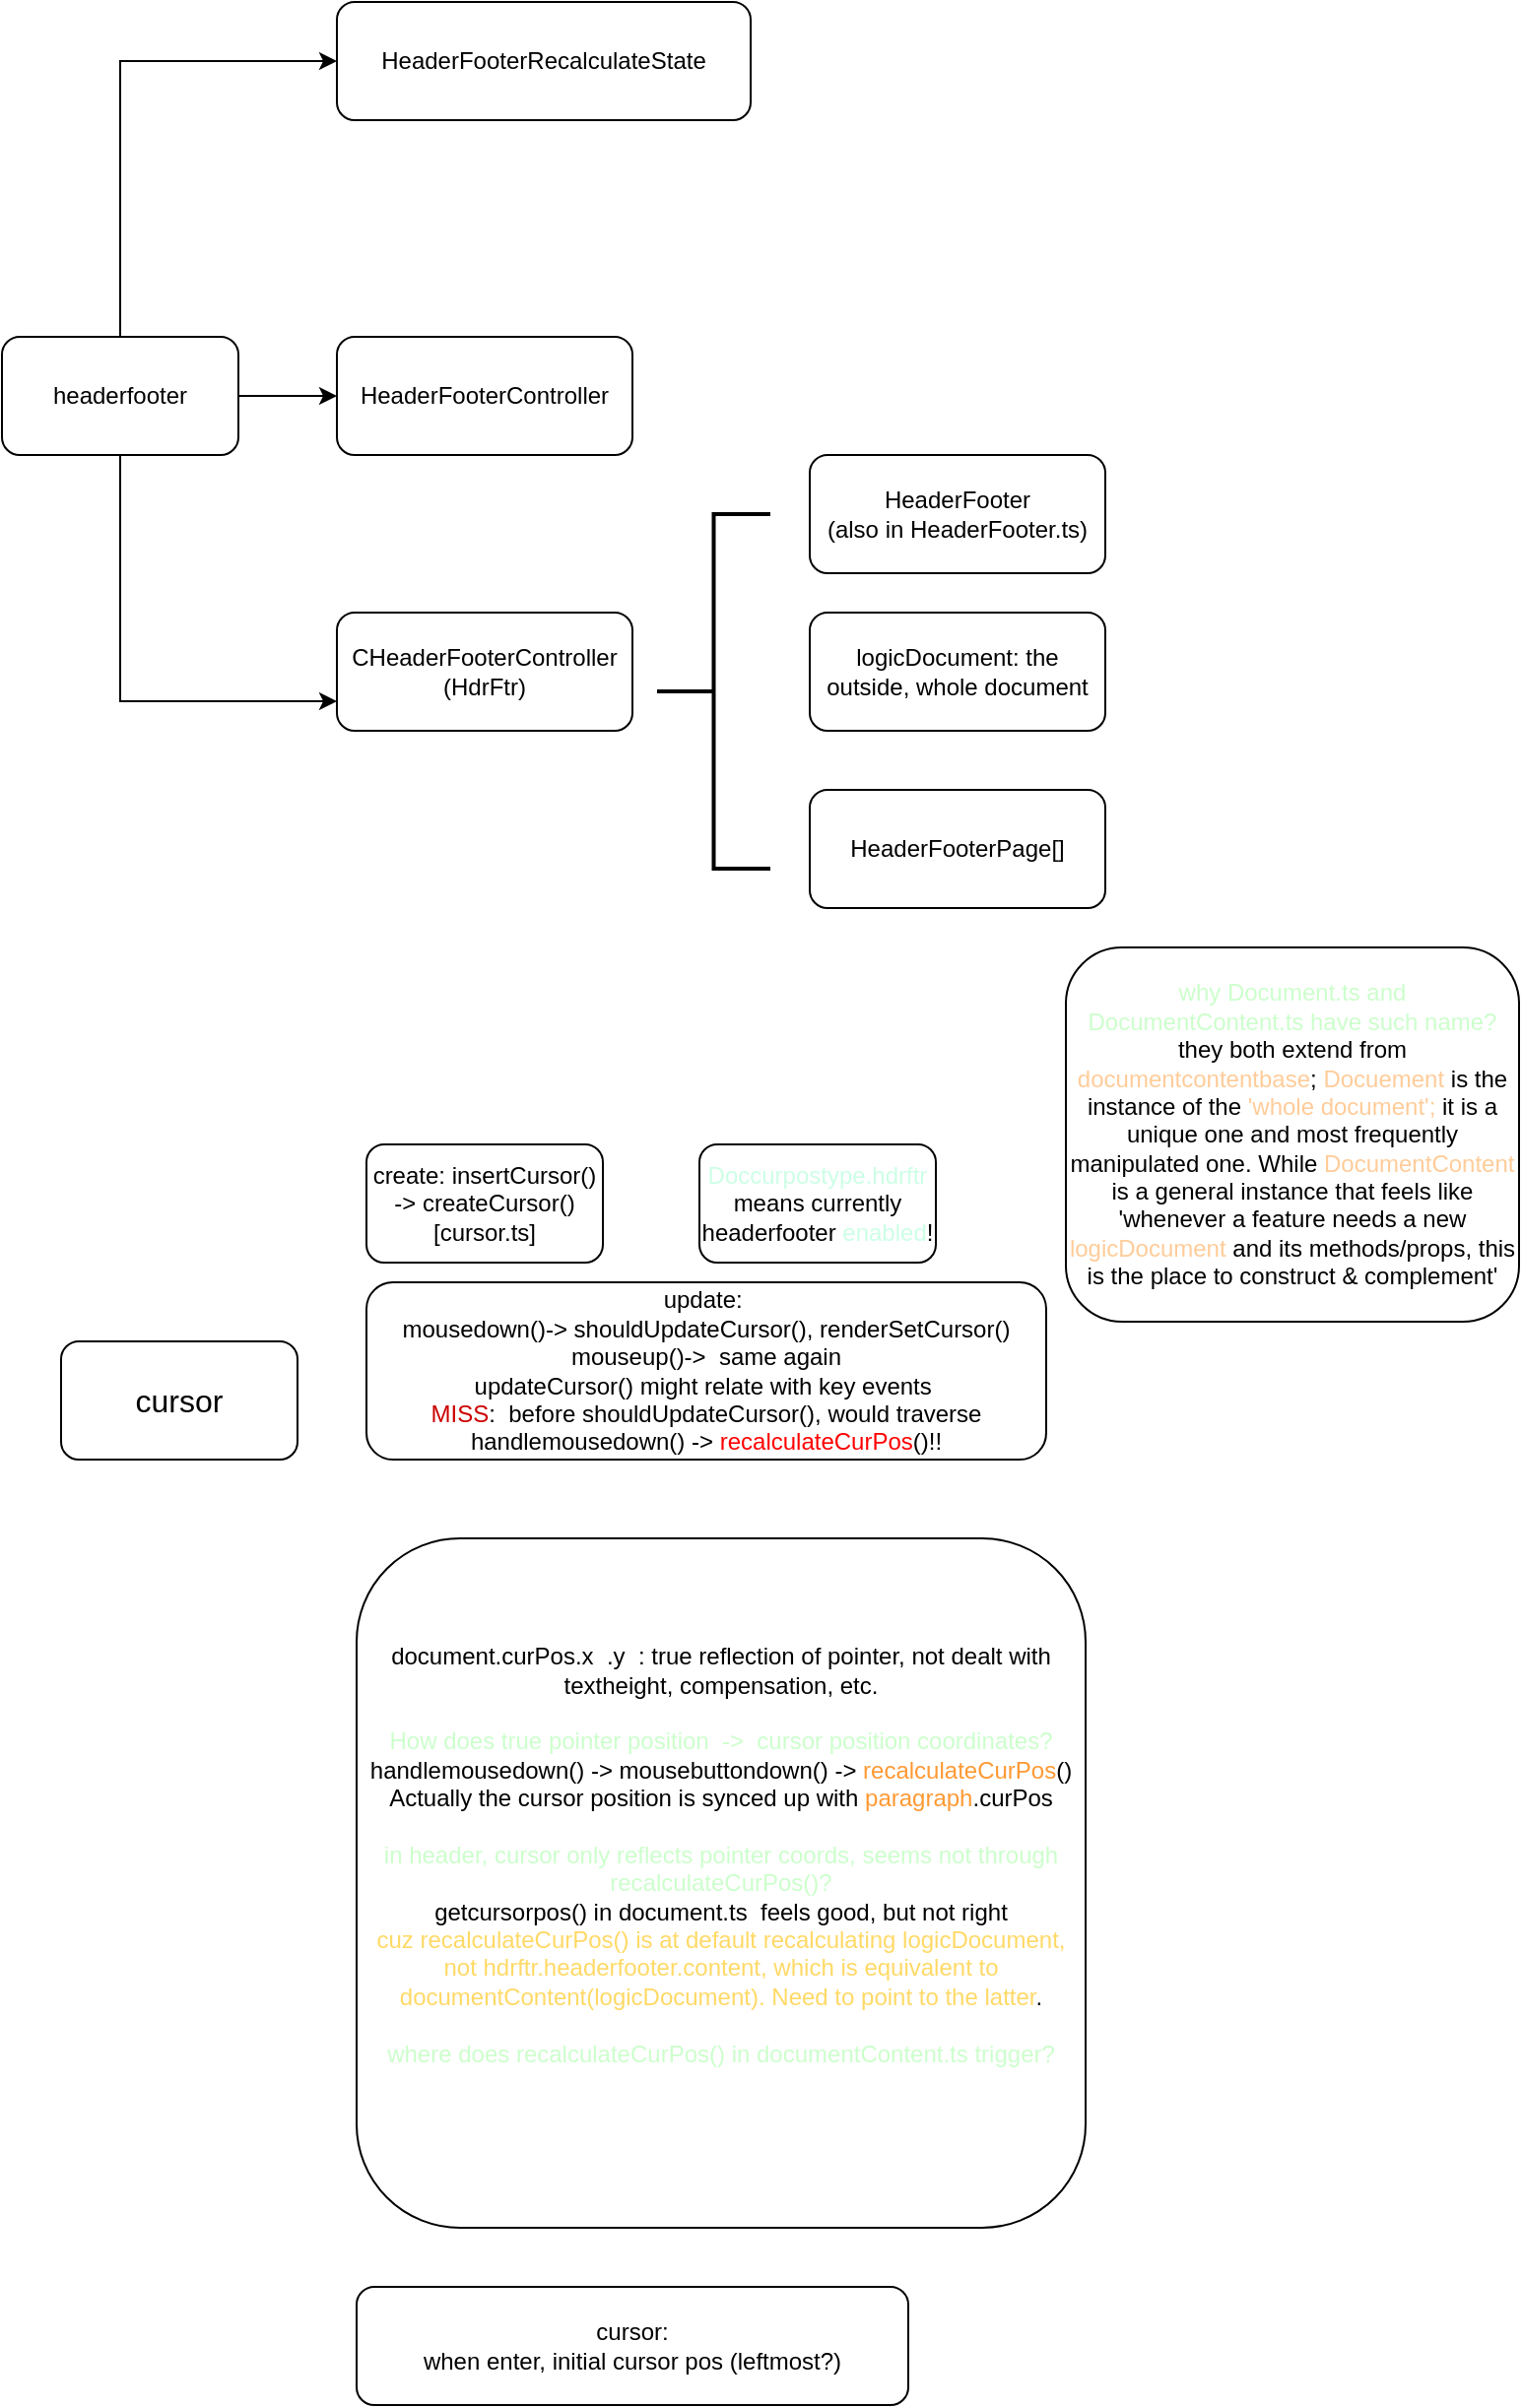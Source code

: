 <mxfile version="13.0.9">
    <diagram id="6hGFLwfOUW9BJ-s0fimq" name="Page-1">
        <mxGraphModel dx="805" dy="519" grid="1" gridSize="10" guides="1" tooltips="1" connect="1" arrows="1" fold="1" page="1" pageScale="1" pageWidth="827" pageHeight="1169" math="0" shadow="0">
            <root>
                <mxCell id="0"/>
                <mxCell id="1" parent="0"/>
                <mxCell id="19" value="&lt;font style=&quot;font-size: 16px&quot;&gt;cursor&lt;/font&gt;" style="rounded=1;whiteSpace=wrap;html=1;" parent="1" vertex="1">
                    <mxGeometry x="90" y="720" width="120" height="60" as="geometry"/>
                </mxCell>
                <mxCell id="26" value="" style="edgeStyle=orthogonalEdgeStyle;rounded=0;orthogonalLoop=1;jettySize=auto;html=1;entryX=0;entryY=0.75;entryDx=0;entryDy=0;" parent="1" source="21" target="22" edge="1">
                    <mxGeometry relative="1" as="geometry">
                        <mxPoint x="120" y="350" as="targetPoint"/>
                        <Array as="points">
                            <mxPoint x="120" y="395"/>
                        </Array>
                    </mxGeometry>
                </mxCell>
                <mxCell id="27" value="" style="edgeStyle=orthogonalEdgeStyle;rounded=0;orthogonalLoop=1;jettySize=auto;html=1;" parent="1" source="21" target="23" edge="1">
                    <mxGeometry relative="1" as="geometry"/>
                </mxCell>
                <mxCell id="29" value="" style="edgeStyle=orthogonalEdgeStyle;rounded=0;orthogonalLoop=1;jettySize=auto;html=1;entryX=0;entryY=0.5;entryDx=0;entryDy=0;" parent="1" source="21" target="24" edge="1">
                    <mxGeometry relative="1" as="geometry">
                        <mxPoint x="120" y="130" as="targetPoint"/>
                        <Array as="points">
                            <mxPoint x="120" y="70"/>
                        </Array>
                    </mxGeometry>
                </mxCell>
                <mxCell id="21" value="headerfooter" style="rounded=1;whiteSpace=wrap;html=1;" parent="1" vertex="1">
                    <mxGeometry x="60" y="210" width="120" height="60" as="geometry"/>
                </mxCell>
                <mxCell id="22" value="CHeaderFooterController&lt;br&gt;(HdrFtr)" style="rounded=1;whiteSpace=wrap;html=1;" parent="1" vertex="1">
                    <mxGeometry x="230" y="350" width="150" height="60" as="geometry"/>
                </mxCell>
                <mxCell id="33" value="logicDocument: the outside, whole document" style="rounded=1;whiteSpace=wrap;html=1;" parent="1" vertex="1">
                    <mxGeometry x="470" y="350" width="150" height="60" as="geometry"/>
                </mxCell>
                <mxCell id="23" value="HeaderFooterController" style="rounded=1;whiteSpace=wrap;html=1;" parent="1" vertex="1">
                    <mxGeometry x="230" y="210" width="150" height="60" as="geometry"/>
                </mxCell>
                <mxCell id="24" value="HeaderFooterRecalculateState" style="rounded=1;whiteSpace=wrap;html=1;" parent="1" vertex="1">
                    <mxGeometry x="230" y="40" width="210" height="60" as="geometry"/>
                </mxCell>
                <mxCell id="30" value="create: insertCursor() -&amp;gt; createCursor()[cursor.ts]" style="rounded=1;whiteSpace=wrap;html=1;" parent="1" vertex="1">
                    <mxGeometry x="245" y="620" width="120" height="60" as="geometry"/>
                </mxCell>
                <mxCell id="31" value="update:&amp;nbsp;&lt;br&gt;mousedown()-&amp;gt; shouldUpdateCursor(), renderSetCursor()&lt;br&gt;mouseup()-&amp;gt;&amp;nbsp; same again&lt;br&gt;updateCursor() might relate with key events&amp;nbsp;&lt;br&gt;&lt;font color=&quot;#cc0000&quot;&gt;MISS&lt;/font&gt;:&amp;nbsp; before shouldUpdateCursor(), would traverse handlemousedown() -&amp;gt; &lt;font color=&quot;#ff0000&quot;&gt;recalculateCurPos&lt;/font&gt;()!!" style="rounded=1;whiteSpace=wrap;html=1;" parent="1" vertex="1">
                    <mxGeometry x="245" y="690" width="345" height="90" as="geometry"/>
                </mxCell>
                <mxCell id="38" value="HeaderFooterPage[]" style="rounded=1;whiteSpace=wrap;html=1;" parent="1" vertex="1">
                    <mxGeometry x="470" y="440" width="150" height="60" as="geometry"/>
                </mxCell>
                <mxCell id="39" value="HeaderFooter&lt;br&gt;(also in HeaderFooter.ts)" style="rounded=1;whiteSpace=wrap;html=1;" parent="1" vertex="1">
                    <mxGeometry x="470" y="270" width="150" height="60" as="geometry"/>
                </mxCell>
                <mxCell id="40" value="" style="strokeWidth=2;html=1;shape=mxgraph.flowchart.annotation_2;align=left;labelPosition=right;pointerEvents=1;" parent="1" vertex="1">
                    <mxGeometry x="392.5" y="300" width="57.5" height="180" as="geometry"/>
                </mxCell>
                <mxCell id="41" value="cursor:&lt;br&gt;when enter, initial cursor pos (leftmost?)" style="rounded=1;whiteSpace=wrap;html=1;" parent="1" vertex="1">
                    <mxGeometry x="240" y="1200" width="280" height="60" as="geometry"/>
                </mxCell>
                <mxCell id="43" value="document.curPos.x&amp;nbsp; .y&amp;nbsp; : true reflection of pointer, not dealt with textheight, compensation, etc.&lt;br&gt;&lt;br&gt;&lt;font color=&quot;#ccffcc&quot;&gt;How does true pointer position&amp;nbsp; -&amp;gt;&amp;nbsp; cursor position coordinates?&lt;/font&gt;&lt;br&gt;handlemousedown() -&amp;gt; mousebuttondown() -&amp;gt; &lt;font color=&quot;#ff9933&quot;&gt;recalculateCurPos&lt;/font&gt;()&lt;br&gt;Actually the cursor position is synced up with &lt;font color=&quot;#ff9933&quot;&gt;paragraph&lt;/font&gt;.curPos&lt;br&gt;&lt;br&gt;&lt;font color=&quot;#ccffcc&quot;&gt;in header, cursor only reflects pointer coords, seems not through recalculateCurPos()?&lt;/font&gt;&lt;br&gt;getcursorpos() in document.ts&amp;nbsp; feels good, but not right&lt;br&gt;&lt;font color=&quot;#ffd966&quot;&gt;cuz recalculateCurPos() is at default recalculating logicDocument, not hdrftr.headerfooter.content, which is equivalent to documentContent(logicDocument). Need to point to the latter&lt;/font&gt;.&lt;br&gt;&lt;br&gt;&lt;font color=&quot;#ccffcc&quot;&gt;where does recalculateCurPos() in documentContent.ts trigger?&lt;/font&gt;&lt;br&gt;&lt;font color=&quot;#ffffff&quot;&gt;through respective controller! in onlyoffice, set_docpostype() in documentcontentbase.js.&lt;/font&gt;" style="rounded=1;whiteSpace=wrap;html=1;" parent="1" vertex="1">
                    <mxGeometry x="240" y="820" width="370" height="350" as="geometry"/>
                </mxCell>
                <mxCell id="44" value="&lt;font color=&quot;#ccffe6&quot;&gt;Doccurpostype.hdrftr&lt;/font&gt; means currently headerfooter &lt;font color=&quot;#ccffe6&quot;&gt;enabled&lt;/font&gt;!" style="rounded=1;whiteSpace=wrap;html=1;" parent="1" vertex="1">
                    <mxGeometry x="414" y="620" width="120" height="60" as="geometry"/>
                </mxCell>
                <mxCell id="45" value="&lt;font color=&quot;#ccffcc&quot;&gt;why Document.ts and DocumentContent.ts have such name?&lt;/font&gt;&lt;br&gt;they both extend from &lt;font color=&quot;#ffcc99&quot;&gt;documentcontentbase&lt;/font&gt;; &lt;font color=&quot;#ffcc99&quot;&gt;Docuement&lt;/font&gt; is the instance of the &lt;font color=&quot;#ffcc99&quot;&gt;'whole document';&lt;/font&gt;&amp;nbsp;it is a unique one and most frequently manipulated one. While &lt;font color=&quot;#ffcc99&quot;&gt;DocumentContent&lt;/font&gt; is a general instance that feels like 'whenever a feature needs a new &lt;font color=&quot;#ffcc99&quot;&gt;logicDocument&lt;/font&gt; and its methods/props, this is the place to construct &amp;amp; complement'" style="rounded=1;whiteSpace=wrap;html=1;" parent="1" vertex="1">
                    <mxGeometry x="600" y="520" width="230" height="190" as="geometry"/>
                </mxCell>
            </root>
        </mxGraphModel>
    </diagram>
</mxfile>